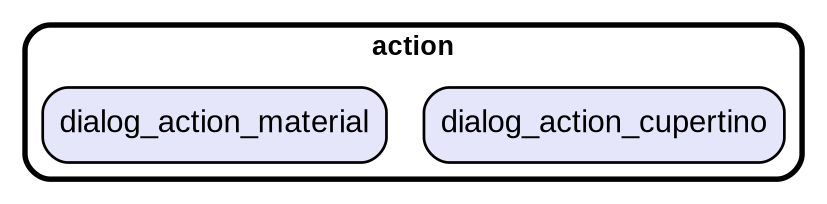 digraph "" {
  graph [style=rounded fontname="Arial Black" fontsize=13 penwidth=2.6];
  node [shape=rect style="filled,rounded" fontname=Arial fontsize=15 fillcolor=Lavender penwidth=1.3];
  edge [penwidth=1.3];
  "/dialog_action_cupertino.dart" [label="dialog_action_cupertino"];
  "/dialog_action_material.dart" [label="dialog_action_material"];
  subgraph "cluster~" {
    label="action";
    "/dialog_action_cupertino.dart";
    "/dialog_action_material.dart";
  }
}
